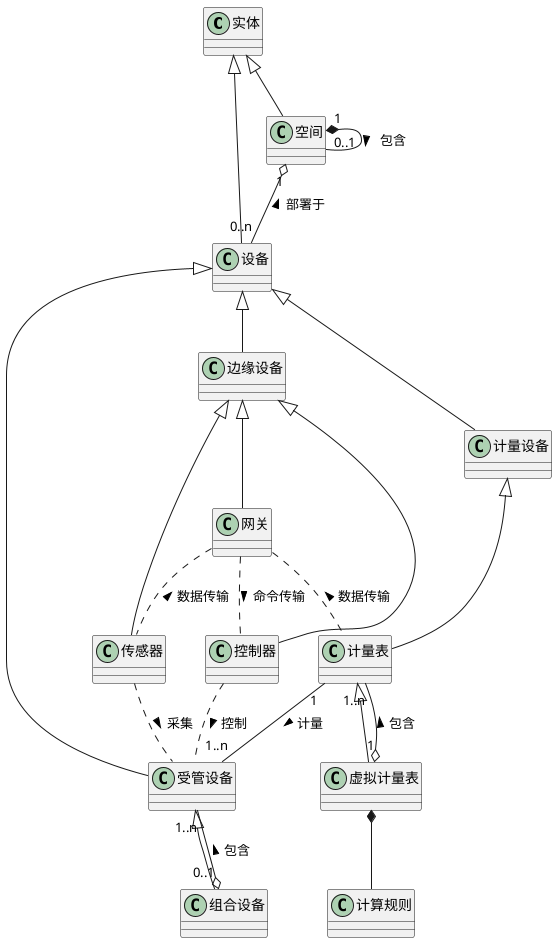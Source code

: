 @startuml


实体 <|-- 空间
实体 <|-- 设备


' 计量表 <|-- 水表
' 计量表 <|-- 电表
' 计量表 <|-- 燃气表
' 计量表 <|-- 冷热量表

' 传感器 <|-- 压力传感器
' 传感器 <|-- 温度传感器

' 控制器 <|-- 空调控制器
' 控制器 <|-- 灯控制器



空间 "1" *-- "0..1" 空间 : > 包含
空间 "1" o-- "0..n" 设备 : < 部署于


设备  <|--  边缘设备 
设备  <|--  计量设备
设备  <|--  受管设备

' 空间 <|-- 园区
' 空间 <|-- 区域
' 空间 <|-- 楼栋
' 空间 <|-- 楼层
' 空间 <|-- 房间

受管设备 <|-- 组合设备

组合设备 "0..1" o-- "1..n" 受管设备 : > 包含


边缘设备 <|-- 传感器
边缘设备 <|-- 控制器
边缘设备 <|-- 网关
计量设备 <|-- 计量表

计量表 <|-- 虚拟计量表

虚拟计量表 *-- 计算规则


虚拟计量表 "1" o-- "1..n" 计量表 : > 包含


计量表 "1" -- "1..n" 受管设备 : > 计量
控制器 .. 受管设备 : > 控制
传感器 .. 受管设备 : > 采集
网关 .. 控制器 : > 命令传输
网关 .. 传感器 : < 数据传输
网关 .. 计量表 : < 数据传输

@enduml
